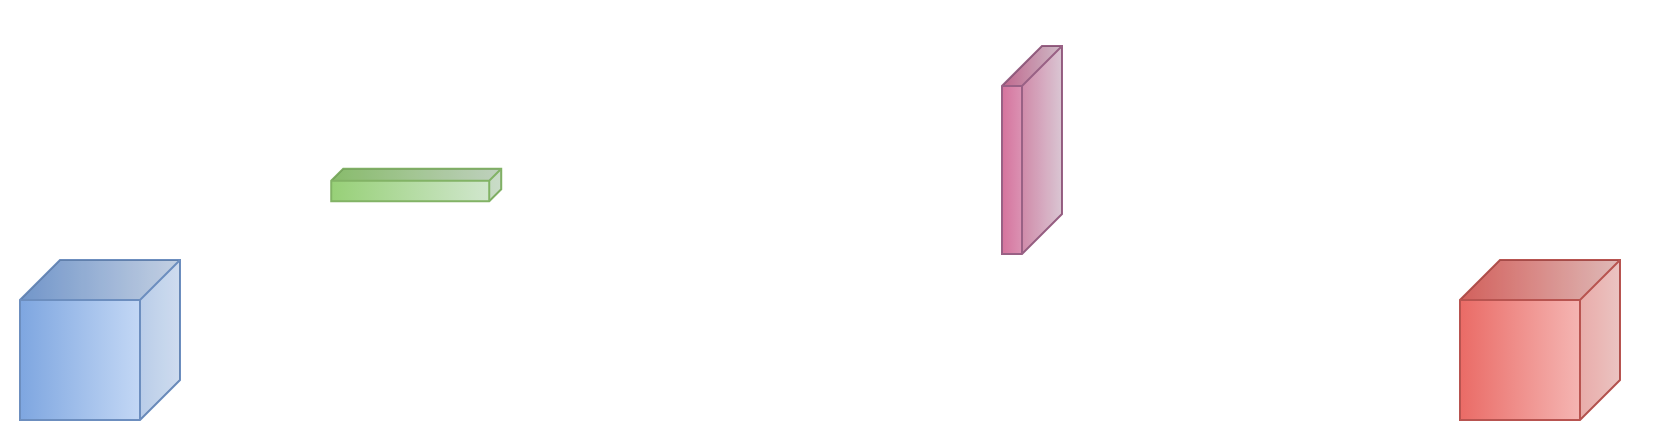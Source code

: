 <mxfile version="21.7.4" type="github">
  <diagram name="第 1 页" id="wIsoTSX7kr5_bi2yvoIx">
    <mxGraphModel dx="1781" dy="727" grid="1" gridSize="10" guides="1" tooltips="1" connect="1" arrows="1" fold="1" page="1" pageScale="1" pageWidth="827" pageHeight="1169" math="0" shadow="0">
      <root>
        <mxCell id="0" />
        <mxCell id="1" parent="0" />
        <mxCell id="8vwDd4ME2DwxDtPcYqRp-2" value="" style="shape=cube;whiteSpace=wrap;html=1;boundedLbl=1;backgroundOutline=1;darkOpacity=0.05;darkOpacity2=0.1;rotation=90;fillColor=#dae8fc;strokeColor=#6c8ebf;gradientColor=#7ea6e0;" vertex="1" parent="1">
          <mxGeometry x="-40" y="240" width="80" height="80" as="geometry" />
        </mxCell>
        <mxCell id="8vwDd4ME2DwxDtPcYqRp-4" value="" style="shape=cube;whiteSpace=wrap;html=1;boundedLbl=1;backgroundOutline=1;darkOpacity=0.05;darkOpacity2=0.1;rotation=90;fillColor=#f8cecc;gradientColor=#ea6b66;strokeColor=#b85450;" vertex="1" parent="1">
          <mxGeometry x="680" y="240" width="80" height="80" as="geometry" />
        </mxCell>
        <mxCell id="8vwDd4ME2DwxDtPcYqRp-8" value="" style="shape=cube;whiteSpace=wrap;html=1;boundedLbl=1;backgroundOutline=1;darkOpacity=0.05;darkOpacity2=0.1;rotation=90;size=6;fillColor=#d5e8d4;gradientColor=#97d077;strokeColor=#82b366;" vertex="1" parent="1">
          <mxGeometry x="149.99" y="160" width="16.25" height="85" as="geometry" />
        </mxCell>
        <mxCell id="8vwDd4ME2DwxDtPcYqRp-9" value="" style="shape=cube;whiteSpace=wrap;html=1;boundedLbl=1;backgroundOutline=1;darkOpacity=0.05;darkOpacity2=0.1;rotation=90;fillColor=#e6d0de;gradientColor=#d5739d;strokeColor=#996185;" vertex="1" parent="1">
          <mxGeometry x="414" y="170" width="104" height="30" as="geometry" />
        </mxCell>
        <mxCell id="8vwDd4ME2DwxDtPcYqRp-10" value="" style="shape=sumEllipse;perimeter=ellipsePerimeter;whiteSpace=wrap;html=1;backgroundOutline=1;strokeColor=#FFFFFF;fillColor=none;strokeWidth=3;" vertex="1" parent="1">
          <mxGeometry x="282" y="260" width="40" height="40" as="geometry" />
        </mxCell>
        <mxCell id="8vwDd4ME2DwxDtPcYqRp-11" value="" style="shape=sumEllipse;perimeter=ellipsePerimeter;whiteSpace=wrap;html=1;backgroundOutline=1;strokeColor=#FFFFFF;fillColor=none;strokeWidth=3;" vertex="1" parent="1">
          <mxGeometry x="560" y="260" width="40" height="40" as="geometry" />
        </mxCell>
        <mxCell id="8vwDd4ME2DwxDtPcYqRp-12" value="" style="endArrow=classic;html=1;rounded=0;strokeWidth=3;strokeColor=#FFFFFF;" edge="1" parent="1">
          <mxGeometry width="50" height="50" relative="1" as="geometry">
            <mxPoint x="60" y="280" as="sourcePoint" />
            <mxPoint x="270" y="280" as="targetPoint" />
          </mxGeometry>
        </mxCell>
        <mxCell id="8vwDd4ME2DwxDtPcYqRp-14" value="" style="endArrow=classic;html=1;rounded=0;strokeWidth=3;strokeColor=#FFFFFF;" edge="1" parent="1">
          <mxGeometry width="50" height="50" relative="1" as="geometry">
            <mxPoint x="332" y="279.5" as="sourcePoint" />
            <mxPoint x="550" y="280" as="targetPoint" />
          </mxGeometry>
        </mxCell>
        <mxCell id="8vwDd4ME2DwxDtPcYqRp-15" value="" style="endArrow=classic;html=1;rounded=0;strokeWidth=3;strokeColor=#FFFFFF;" edge="1" parent="1">
          <mxGeometry width="50" height="50" relative="1" as="geometry">
            <mxPoint x="610" y="280" as="sourcePoint" />
            <mxPoint x="660" y="279.5" as="targetPoint" />
          </mxGeometry>
        </mxCell>
        <mxCell id="8vwDd4ME2DwxDtPcYqRp-17" value="" style="endArrow=classic;html=1;rounded=0;strokeWidth=3;strokeColor=#FFFFFF;" edge="1" parent="1">
          <mxGeometry width="50" height="50" relative="1" as="geometry">
            <mxPoint x="50" y="260" as="sourcePoint" />
            <mxPoint x="100" y="210" as="targetPoint" />
          </mxGeometry>
        </mxCell>
        <mxCell id="8vwDd4ME2DwxDtPcYqRp-18" value="" style="endArrow=classic;html=1;rounded=0;strokeWidth=3;strokeColor=#FFFFFF;" edge="1" parent="1">
          <mxGeometry width="50" height="50" relative="1" as="geometry">
            <mxPoint x="220" y="210" as="sourcePoint" />
            <mxPoint x="270" y="260" as="targetPoint" />
          </mxGeometry>
        </mxCell>
        <mxCell id="8vwDd4ME2DwxDtPcYqRp-19" value="" style="endArrow=classic;html=1;rounded=0;strokeWidth=3;strokeColor=#FFFFFF;" edge="1" parent="1">
          <mxGeometry width="50" height="50" relative="1" as="geometry">
            <mxPoint x="330" y="250" as="sourcePoint" />
            <mxPoint x="380" y="200" as="targetPoint" />
          </mxGeometry>
        </mxCell>
        <mxCell id="8vwDd4ME2DwxDtPcYqRp-20" value="" style="endArrow=classic;html=1;rounded=0;strokeWidth=3;strokeColor=#FFFFFF;" edge="1" parent="1">
          <mxGeometry width="50" height="50" relative="1" as="geometry">
            <mxPoint x="500" y="200" as="sourcePoint" />
            <mxPoint x="550" y="250" as="targetPoint" />
          </mxGeometry>
        </mxCell>
        <mxCell id="8vwDd4ME2DwxDtPcYqRp-21" value="&lt;font color=&quot;#ffffff&quot; style=&quot;font-size: 15px;&quot;&gt;Input Feature&lt;/font&gt;" style="text;html=1;align=center;verticalAlign=middle;resizable=0;points=[];autosize=1;strokeColor=none;fillColor=none;" vertex="1" parent="1">
          <mxGeometry x="-50" y="200" width="110" height="30" as="geometry" />
        </mxCell>
        <mxCell id="8vwDd4ME2DwxDtPcYqRp-22" value="&lt;div style=&quot;line-height: 90%; font-size: 15px;&quot;&gt;&lt;span style=&quot;background-color: initial;&quot;&gt;&lt;font color=&quot;#ffffff&quot; style=&quot;font-size: 15px;&quot;&gt;Channel&lt;/font&gt;&lt;/span&gt;&lt;/div&gt;&lt;font color=&quot;#ffffff&quot; style=&quot;font-size: 15px;&quot;&gt;&lt;div style=&quot;line-height: 90%;&quot;&gt;&lt;br&gt;&lt;/div&gt;&lt;div style=&quot;line-height: 90%;&quot;&gt;&lt;span style=&quot;background-color: initial;&quot;&gt;Attention&lt;/span&gt;&lt;/div&gt;&lt;div style=&quot;line-height: 90%;&quot;&gt;&lt;br&gt;&lt;/div&gt;&lt;div style=&quot;line-height: 90%;&quot;&gt;&lt;span style=&quot;background-color: initial;&quot;&gt;Module&lt;/span&gt;&lt;/div&gt;&lt;/font&gt;" style="text;html=1;align=center;verticalAlign=middle;resizable=0;points=[];autosize=1;strokeColor=none;fillColor=none;opacity=60;" vertex="1" parent="1">
          <mxGeometry x="118.12" y="110" width="80" height="80" as="geometry" />
        </mxCell>
        <mxCell id="8vwDd4ME2DwxDtPcYqRp-23" value="&lt;p style=&quot;line-height: 100%;&quot;&gt;&lt;font color=&quot;#ffffff&quot; style=&quot;font-size: 15px;&quot;&gt;Spatial&lt;br&gt;&lt;br&gt;Attention&lt;br&gt;&lt;br&gt;Module&lt;/font&gt;&lt;/p&gt;" style="text;html=1;align=center;verticalAlign=middle;resizable=0;points=[];autosize=1;strokeColor=none;fillColor=none;" vertex="1" parent="1">
          <mxGeometry x="374" y="140" width="80" height="100" as="geometry" />
        </mxCell>
        <mxCell id="8vwDd4ME2DwxDtPcYqRp-24" value="&lt;font color=&quot;#ffffff&quot; style=&quot;font-size: 15px;&quot;&gt;Refined Feature&lt;/font&gt;" style="text;html=1;align=center;verticalAlign=middle;resizable=0;points=[];autosize=1;strokeColor=none;fillColor=none;" vertex="1" parent="1">
          <mxGeometry x="655" y="200" width="130" height="30" as="geometry" />
        </mxCell>
      </root>
    </mxGraphModel>
  </diagram>
</mxfile>
